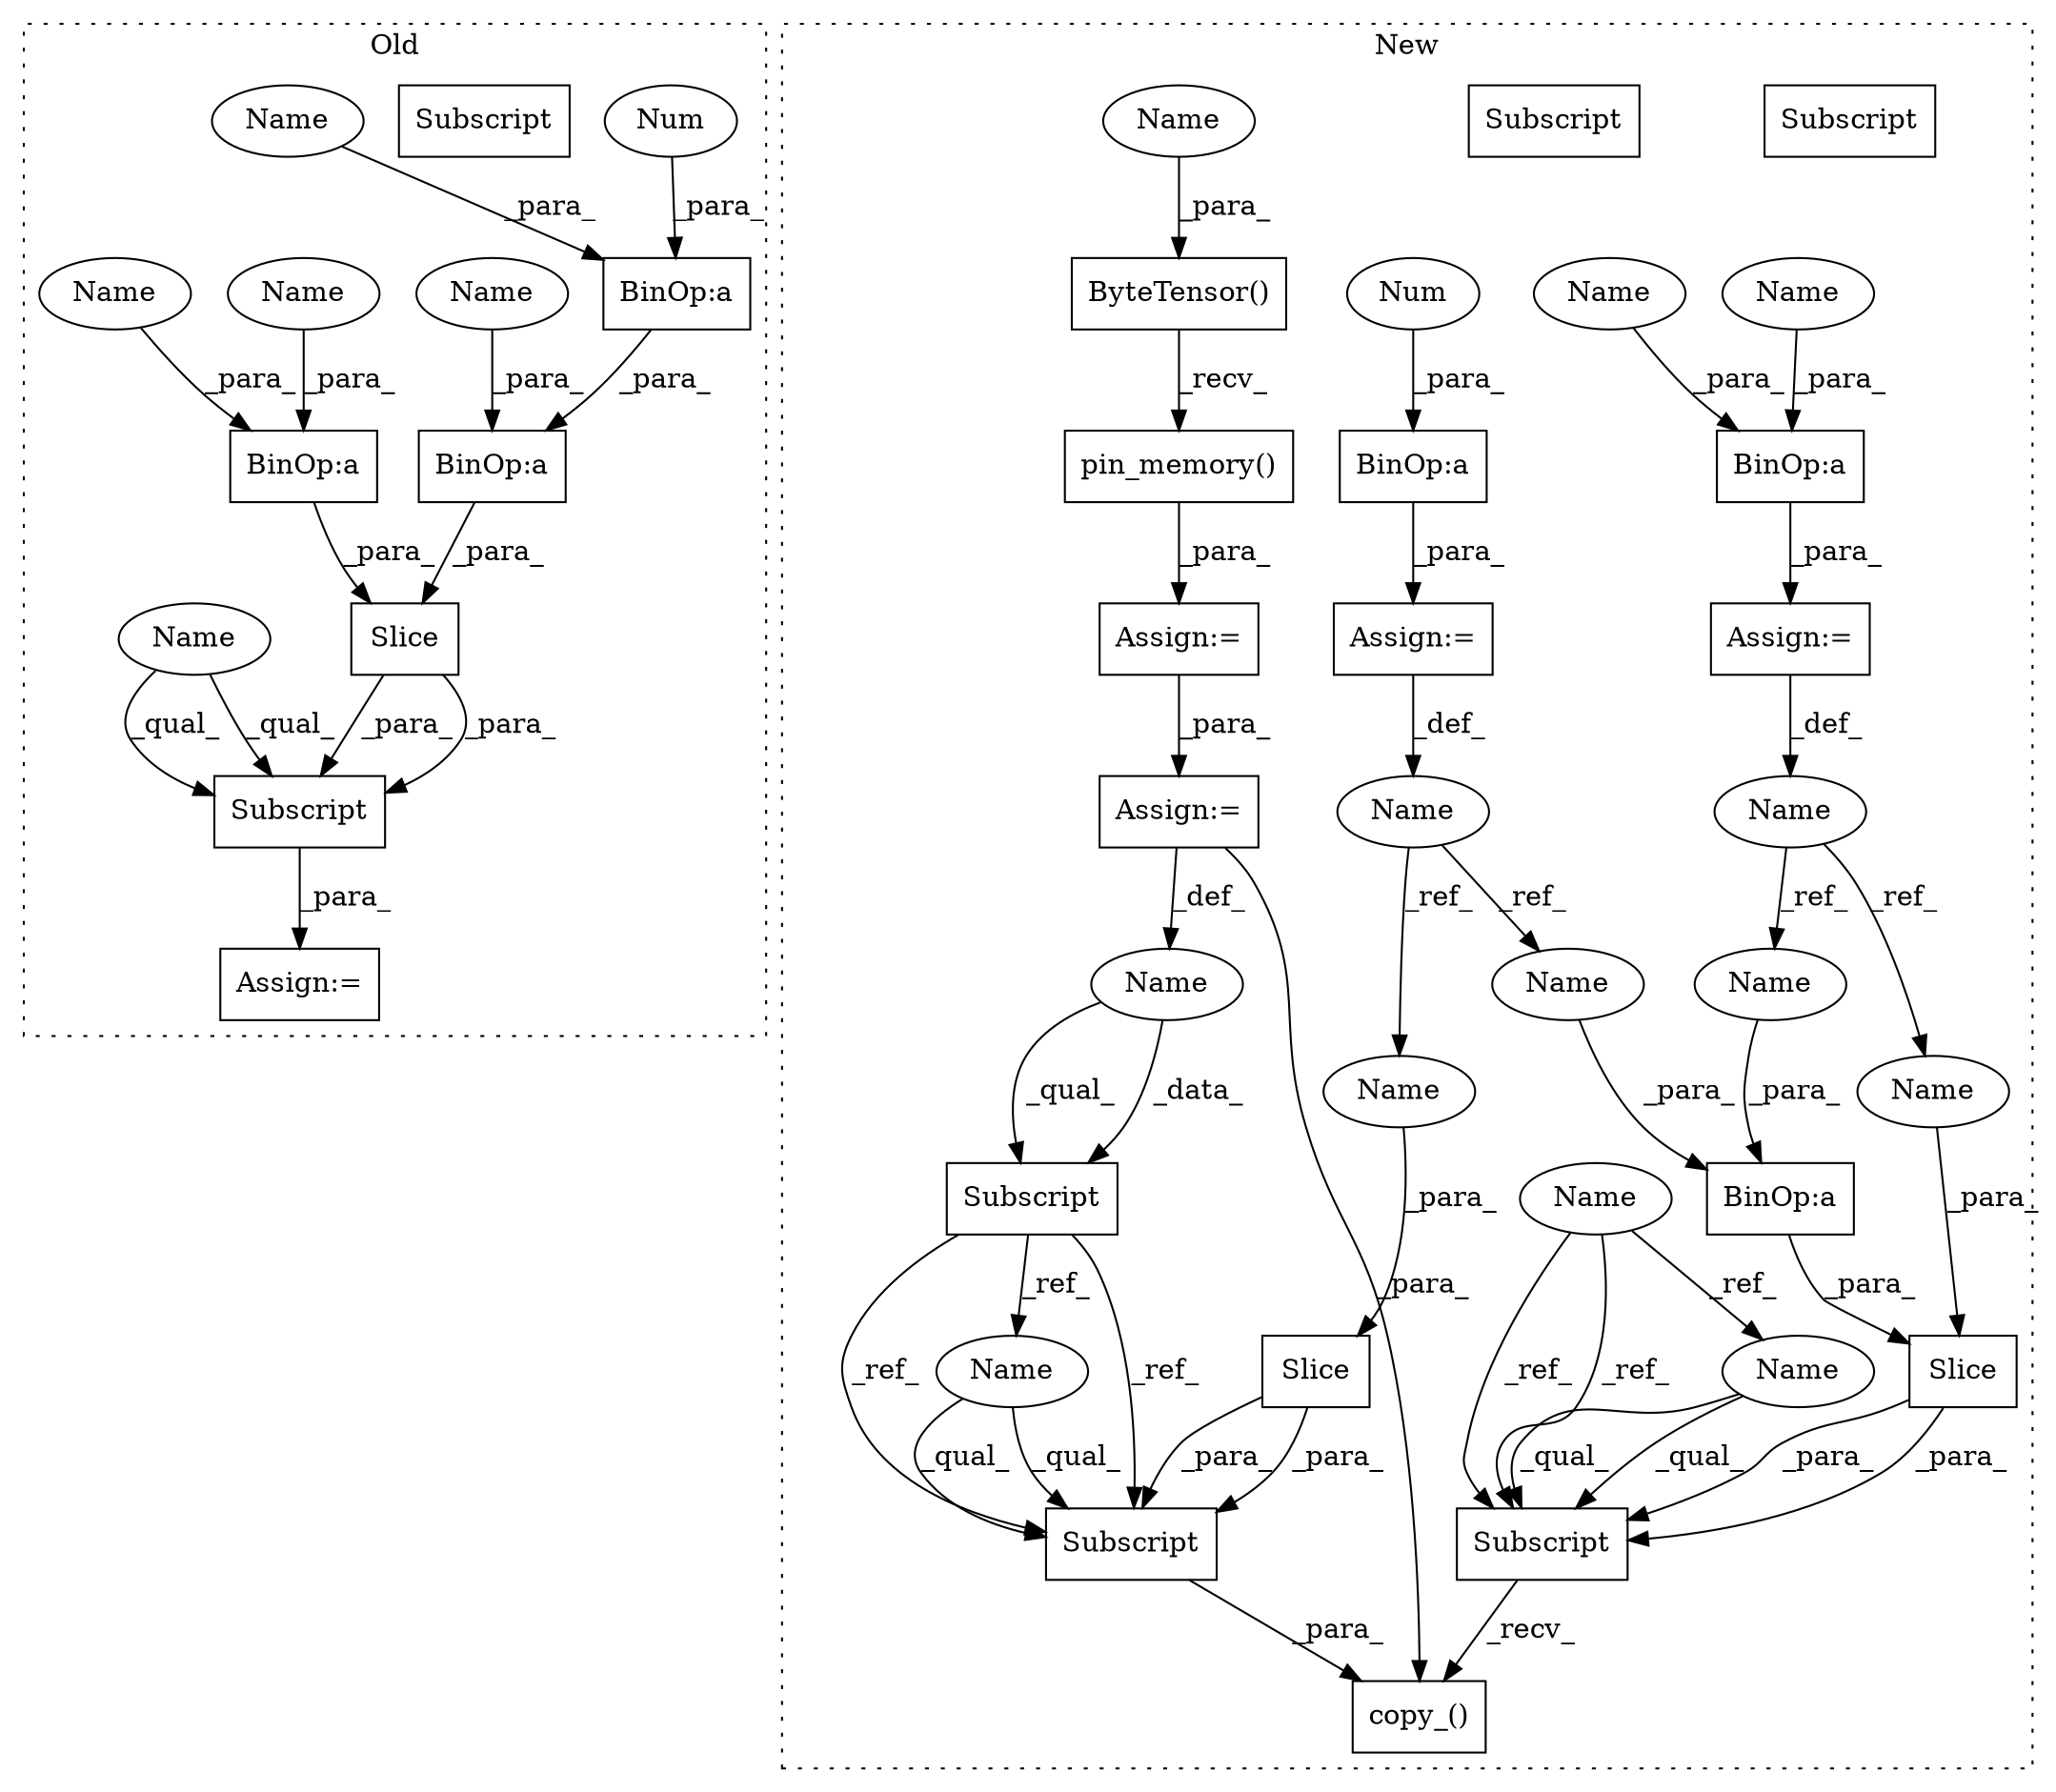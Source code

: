 digraph G {
subgraph cluster0 {
1 [label="Slice" a="80" s="4169" l="39" shape="box"];
3 [label="BinOp:a" a="82" s="4192" l="3" shape="box"];
5 [label="Num" a="76" s="4195" l="1" shape="ellipse"];
6 [label="BinOp:a" a="82" s="4173" l="3" shape="box"];
8 [label="BinOp:a" a="82" s="4197" l="3" shape="box"];
13 [label="Subscript" a="63" s="4162,0" l="47,0" shape="box"];
24 [label="Assign:=" a="68" s="4159" l="3" shape="box"];
34 [label="Name" a="87" s="4169" l="4" shape="ellipse"];
35 [label="Name" a="87" s="4188" l="4" shape="ellipse"];
37 [label="Name" a="87" s="4200" l="8" shape="ellipse"];
38 [label="Name" a="87" s="4176" l="8" shape="ellipse"];
43 [label="Name" a="87" s="4162" l="6" shape="ellipse"];
44 [label="Subscript" a="63" s="4162,0" l="47,0" shape="box"];
label = "Old";
style="dotted";
}
subgraph cluster1 {
2 [label="Slice" a="80" s="4506" l="20" shape="box"];
4 [label="Assign:=" a="68" s="4452" l="3" shape="box"];
7 [label="BinOp:a" a="82" s="4459" l="3" shape="box"];
9 [label="BinOp:a" a="82" s="4519" l="3" shape="box"];
10 [label="BinOp:a" a="82" s="4490" l="3" shape="box"];
11 [label="ByteTensor()" a="75" s="3926,3951" l="17,1" shape="box"];
12 [label="Subscript" a="63" s="4384,0" l="28,0" shape="box"];
14 [label="Name" a="87" s="4026" l="10" shape="ellipse"];
15 [label="Subscript" a="63" s="4499,0" l="28,0" shape="box"];
16 [label="Name" a="87" s="3970" l="6" shape="ellipse"];
17 [label="copy_()" a="75" s="4499,4551" l="35,1" shape="box"];
18 [label="Subscript" a="63" s="4534,0" l="17,0" shape="box"];
19 [label="Name" a="87" s="4447" l="5" shape="ellipse"];
20 [label="Slice" a="80" s="4545" l="5" shape="box"];
21 [label="Name" a="87" s="4475" l="4" shape="ellipse"];
22 [label="Num" a="76" s="4493" l="1" shape="ellipse"];
23 [label="pin_memory()" a="75" s="3926" l="39" shape="box"];
25 [label="Assign:=" a="68" s="4479" l="3" shape="box"];
26 [label="Assign:=" a="68" s="4036" l="3" shape="box"];
27 [label="Assign:=" a="68" s="3923" l="3" shape="box"];
28 [label="Name" a="87" s="4546" l="4" shape="ellipse"];
29 [label="Name" a="87" s="4522" l="4" shape="ellipse"];
30 [label="Subscript" a="63" s="4534,0" l="17,0" shape="box"];
31 [label="Name" a="87" s="4534" l="10" shape="ellipse"];
32 [label="Name" a="87" s="3943" l="8" shape="ellipse"];
33 [label="Name" a="87" s="4462" l="8" shape="ellipse"];
36 [label="Name" a="87" s="4455" l="4" shape="ellipse"];
39 [label="Name" a="87" s="4514" l="5" shape="ellipse"];
40 [label="Name" a="87" s="4506" l="5" shape="ellipse"];
41 [label="Name" a="87" s="4499" l="6" shape="ellipse"];
42 [label="Subscript" a="63" s="4499,0" l="28,0" shape="box"];
label = "New";
style="dotted";
}
1 -> 44 [label="_para_"];
1 -> 44 [label="_para_"];
2 -> 42 [label="_para_"];
2 -> 42 [label="_para_"];
3 -> 8 [label="_para_"];
4 -> 19 [label="_def_"];
5 -> 3 [label="_para_"];
6 -> 1 [label="_para_"];
7 -> 4 [label="_para_"];
8 -> 1 [label="_para_"];
9 -> 2 [label="_para_"];
10 -> 25 [label="_para_"];
11 -> 23 [label="_recv_"];
12 -> 30 [label="_ref_"];
12 -> 31 [label="_ref_"];
12 -> 30 [label="_ref_"];
14 -> 12 [label="_data_"];
14 -> 12 [label="_qual_"];
16 -> 42 [label="_ref_"];
16 -> 41 [label="_ref_"];
16 -> 42 [label="_ref_"];
19 -> 39 [label="_ref_"];
19 -> 40 [label="_ref_"];
20 -> 30 [label="_para_"];
20 -> 30 [label="_para_"];
21 -> 29 [label="_ref_"];
21 -> 28 [label="_ref_"];
22 -> 10 [label="_para_"];
23 -> 27 [label="_para_"];
25 -> 21 [label="_def_"];
26 -> 17 [label="_para_"];
26 -> 14 [label="_def_"];
27 -> 26 [label="_para_"];
28 -> 20 [label="_para_"];
29 -> 9 [label="_para_"];
30 -> 17 [label="_para_"];
31 -> 30 [label="_qual_"];
31 -> 30 [label="_qual_"];
32 -> 11 [label="_para_"];
33 -> 7 [label="_para_"];
34 -> 6 [label="_para_"];
35 -> 3 [label="_para_"];
36 -> 7 [label="_para_"];
37 -> 8 [label="_para_"];
38 -> 6 [label="_para_"];
39 -> 9 [label="_para_"];
40 -> 2 [label="_para_"];
41 -> 42 [label="_qual_"];
41 -> 42 [label="_qual_"];
42 -> 17 [label="_recv_"];
43 -> 44 [label="_qual_"];
43 -> 44 [label="_qual_"];
44 -> 24 [label="_para_"];
}